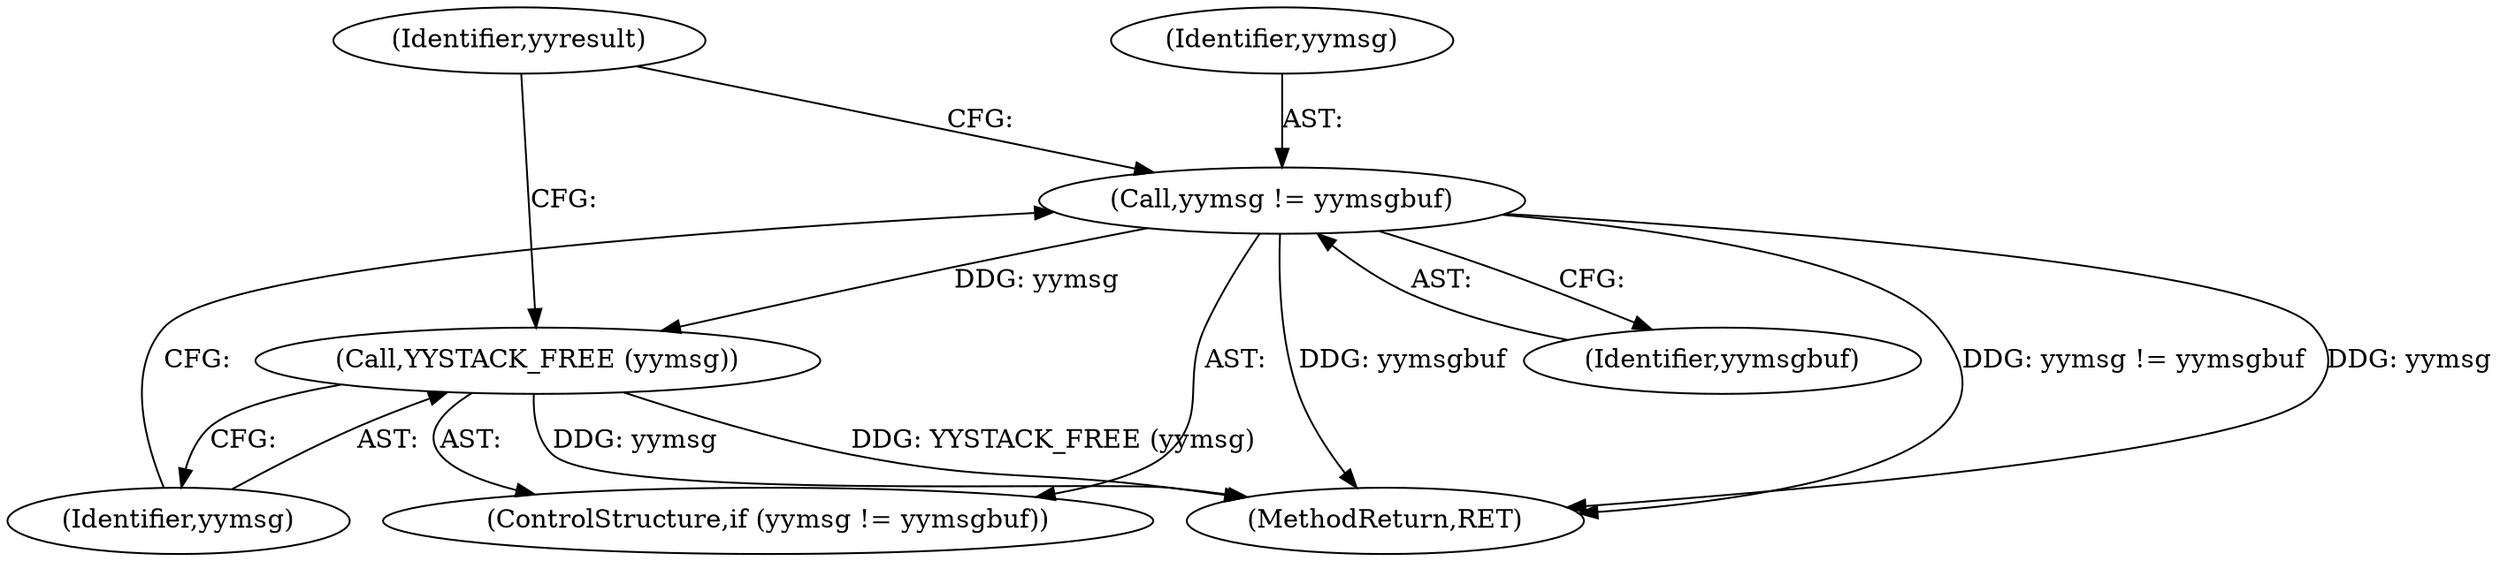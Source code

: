 digraph "0_yara_925bcf3c3b0a28b5b78e25d9efda5c0bf27ae699_1@pointer" {
"1001898" [label="(Call,yymsg != yymsgbuf)"];
"1001901" [label="(Call,YYSTACK_FREE (yymsg))"];
"1001902" [label="(Identifier,yymsg)"];
"1001900" [label="(Identifier,yymsgbuf)"];
"1001899" [label="(Identifier,yymsg)"];
"1001901" [label="(Call,YYSTACK_FREE (yymsg))"];
"1001897" [label="(ControlStructure,if (yymsg != yymsgbuf))"];
"1001904" [label="(Identifier,yyresult)"];
"1001898" [label="(Call,yymsg != yymsgbuf)"];
"1001905" [label="(MethodReturn,RET)"];
"1001898" -> "1001897"  [label="AST: "];
"1001898" -> "1001900"  [label="CFG: "];
"1001899" -> "1001898"  [label="AST: "];
"1001900" -> "1001898"  [label="AST: "];
"1001902" -> "1001898"  [label="CFG: "];
"1001904" -> "1001898"  [label="CFG: "];
"1001898" -> "1001905"  [label="DDG: yymsgbuf"];
"1001898" -> "1001905"  [label="DDG: yymsg != yymsgbuf"];
"1001898" -> "1001905"  [label="DDG: yymsg"];
"1001898" -> "1001901"  [label="DDG: yymsg"];
"1001901" -> "1001897"  [label="AST: "];
"1001901" -> "1001902"  [label="CFG: "];
"1001902" -> "1001901"  [label="AST: "];
"1001904" -> "1001901"  [label="CFG: "];
"1001901" -> "1001905"  [label="DDG: yymsg"];
"1001901" -> "1001905"  [label="DDG: YYSTACK_FREE (yymsg)"];
}
